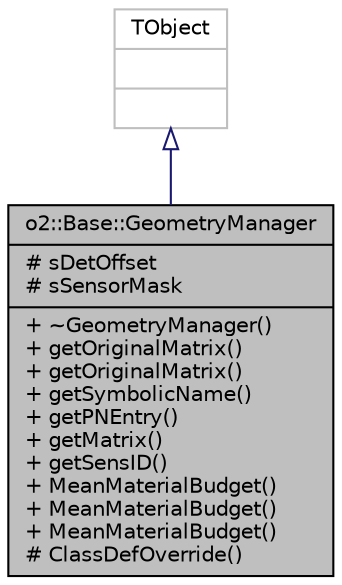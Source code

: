 digraph "o2::Base::GeometryManager"
{
 // INTERACTIVE_SVG=YES
  bgcolor="transparent";
  edge [fontname="Helvetica",fontsize="10",labelfontname="Helvetica",labelfontsize="10"];
  node [fontname="Helvetica",fontsize="10",shape=record];
  Node1 [label="{o2::Base::GeometryManager\n|# sDetOffset\l# sSensorMask\l|+ ~GeometryManager()\l+ getOriginalMatrix()\l+ getOriginalMatrix()\l+ getSymbolicName()\l+ getPNEntry()\l+ getMatrix()\l+ getSensID()\l+ MeanMaterialBudget()\l+ MeanMaterialBudget()\l+ MeanMaterialBudget()\l# ClassDefOverride()\l}",height=0.2,width=0.4,color="black", fillcolor="grey75", style="filled" fontcolor="black"];
  Node2 -> Node1 [dir="back",color="midnightblue",fontsize="10",style="solid",arrowtail="onormal",fontname="Helvetica"];
  Node2 [label="{TObject\n||}",height=0.2,width=0.4,color="grey75"];
}
